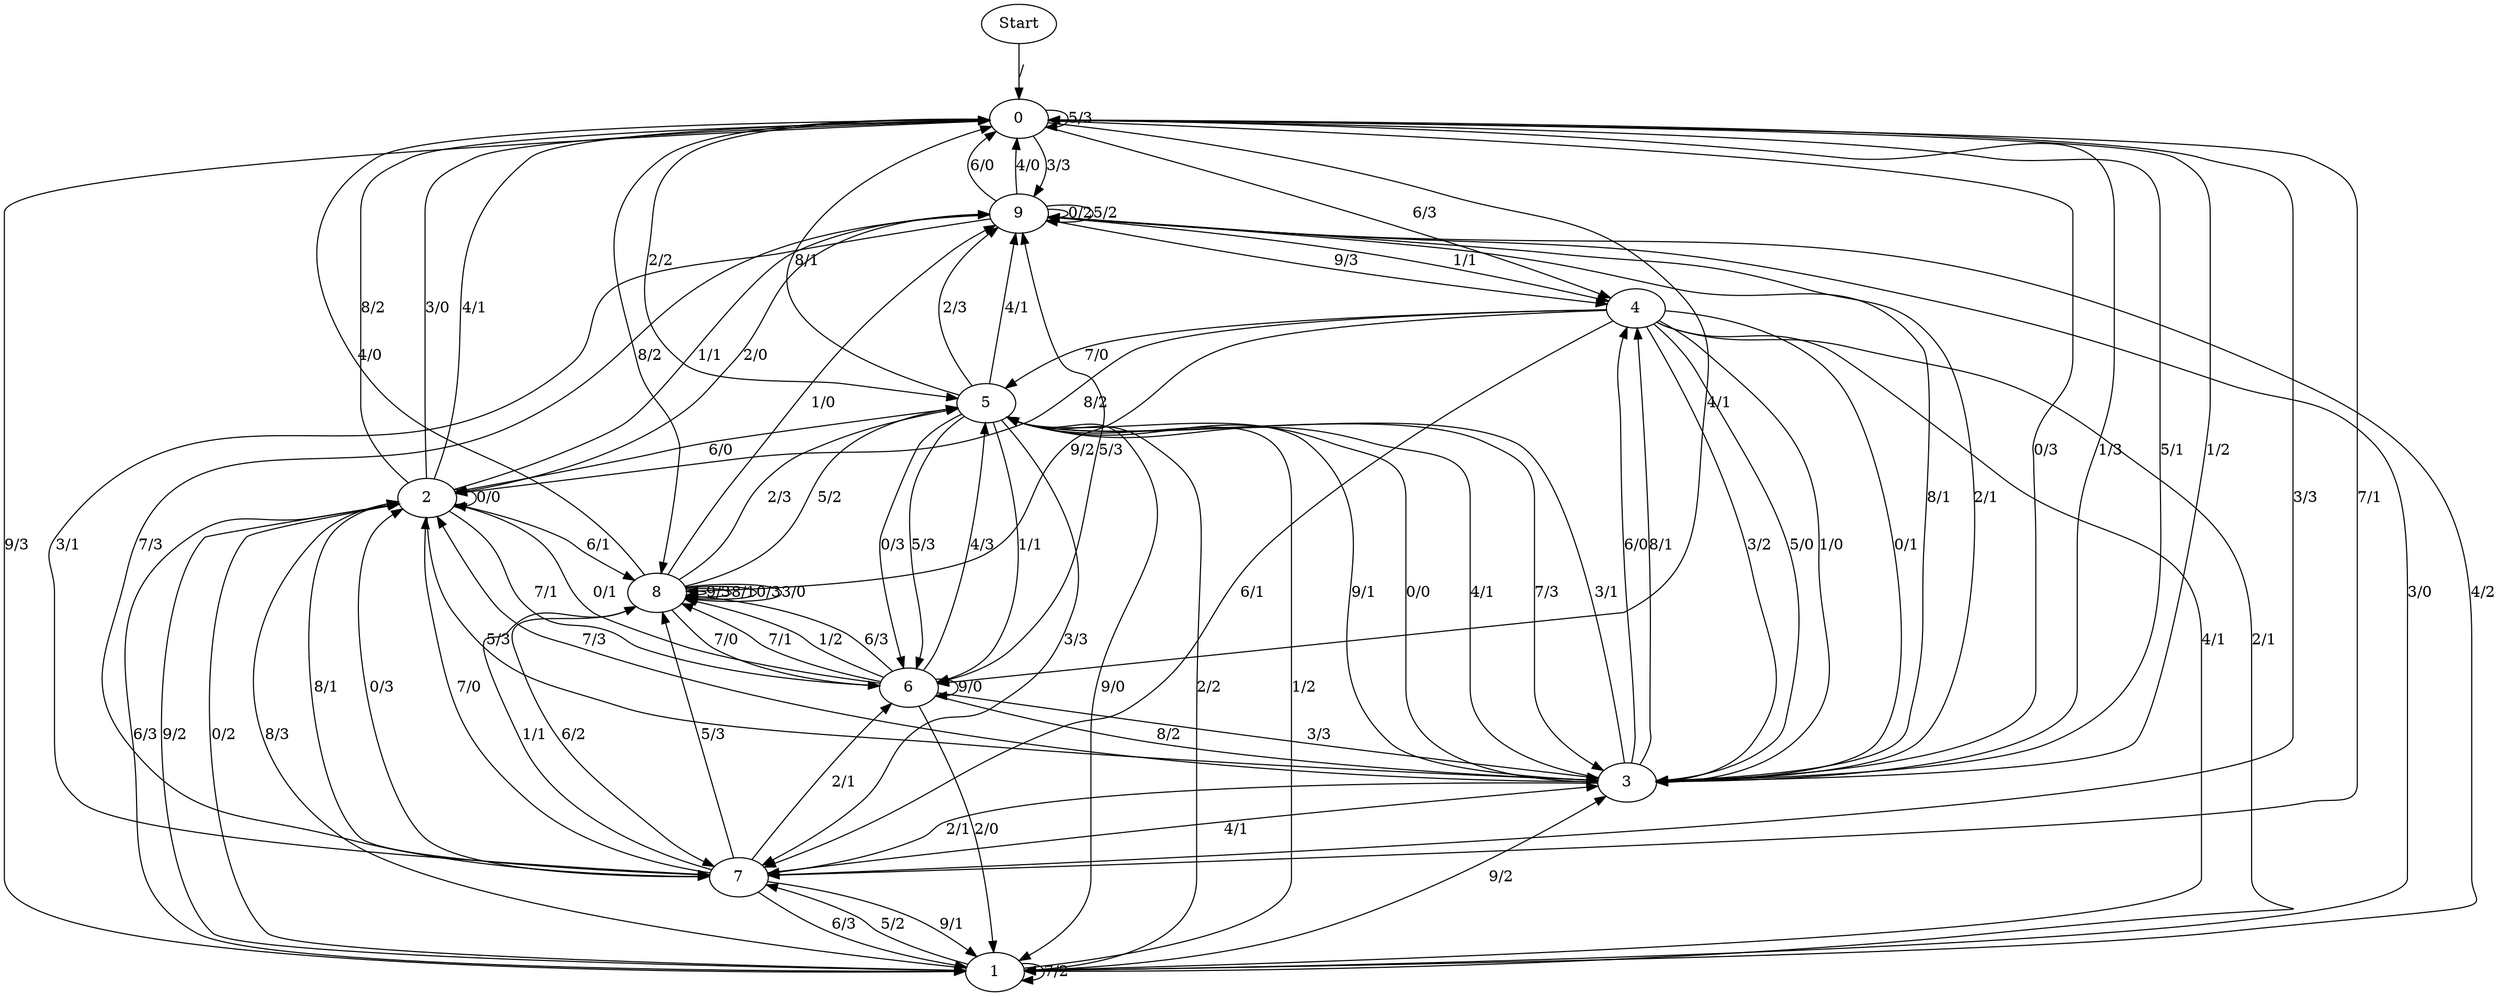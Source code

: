 digraph {
	Start -> 0 [label="/"]
	0 -> 9 [label="3/3"]
	0 -> 5 [label="2/2"]
	0 -> 7 [label="7/1"]
	0 -> 6 [label="4/1"]
	0 -> 0 [label="5/3"]
	0 -> 1 [label="9/3"]
	0 -> 3 [label="1/2"]
	0 -> 8 [label="8/2"]
	0 -> 4 [label="6/3"]
	0 -> 3 [label="0/3"]
	4 -> 7 [label="6/1"]
	4 -> 5 [label="7/0"]
	4 -> 2 [label="8/2"]
	4 -> 8 [label="9/2"]
	4 -> 3 [label="0/1"]
	4 -> 3 [label="3/2"]
	4 -> 1 [label="4/1"]
	4 -> 3 [label="5/0"]
	4 -> 3 [label="1/0"]
	4 -> 1 [label="2/1"]
	5 -> 7 [label="3/3"]
	5 -> 6 [label="5/3"]
	5 -> 3 [label="7/3"]
	5 -> 6 [label="0/3"]
	5 -> 9 [label="2/3"]
	5 -> 2 [label="6/0"]
	5 -> 6 [label="1/1"]
	5 -> 0 [label="8/1"]
	5 -> 9 [label="4/1"]
	5 -> 1 [label="9/0"]
	6 -> 1 [label="2/0"]
	6 -> 8 [label="7/1"]
	6 -> 2 [label="0/1"]
	6 -> 6 [label="9/0"]
	6 -> 9 [label="5/3"]
	6 -> 8 [label="1/2"]
	6 -> 3 [label="3/3"]
	6 -> 5 [label="4/3"]
	6 -> 8 [label="6/3"]
	6 -> 3 [label="8/2"]
	8 -> 5 [label="5/2"]
	8 -> 8 [label="9/3"]
	8 -> 8 [label="8/1"]
	8 -> 8 [label="0/3"]
	8 -> 8 [label="3/0"]
	8 -> 9 [label="1/0"]
	8 -> 5 [label="2/3"]
	8 -> 0 [label="4/0"]
	8 -> 7 [label="6/2"]
	8 -> 6 [label="7/0"]
	9 -> 3 [label="8/1"]
	9 -> 9 [label="0/2"]
	9 -> 0 [label="6/0"]
	9 -> 7 [label="3/1"]
	9 -> 4 [label="1/1"]
	9 -> 0 [label="4/0"]
	9 -> 7 [label="7/3"]
	9 -> 4 [label="9/3"]
	9 -> 3 [label="2/1"]
	9 -> 9 [label="5/2"]
	7 -> 8 [label="5/3"]
	7 -> 2 [label="8/1"]
	7 -> 6 [label="2/1"]
	7 -> 1 [label="9/1"]
	7 -> 2 [label="0/3"]
	7 -> 2 [label="7/0"]
	7 -> 0 [label="3/3"]
	7 -> 8 [label="1/1"]
	7 -> 3 [label="4/1"]
	7 -> 1 [label="6/3"]
	2 -> 0 [label="8/2"]
	2 -> 2 [label="0/0"]
	2 -> 6 [label="7/1"]
	2 -> 0 [label="3/0"]
	2 -> 9 [label="2/0"]
	2 -> 0 [label="4/1"]
	2 -> 1 [label="9/2"]
	2 -> 9 [label="1/1"]
	2 -> 8 [label="6/1"]
	2 -> 3 [label="5/3"]
	1 -> 7 [label="5/2"]
	1 -> 1 [label="7/2"]
	1 -> 5 [label="2/2"]
	1 -> 2 [label="0/2"]
	1 -> 5 [label="1/2"]
	1 -> 3 [label="9/2"]
	1 -> 9 [label="3/0"]
	1 -> 9 [label="4/2"]
	1 -> 2 [label="8/3"]
	1 -> 2 [label="6/3"]
	3 -> 4 [label="6/0"]
	3 -> 7 [label="2/1"]
	3 -> 5 [label="3/1"]
	3 -> 0 [label="1/3"]
	3 -> 0 [label="5/1"]
	3 -> 5 [label="9/1"]
	3 -> 5 [label="0/0"]
	3 -> 2 [label="7/3"]
	3 -> 5 [label="4/1"]
	3 -> 4 [label="8/1"]
}